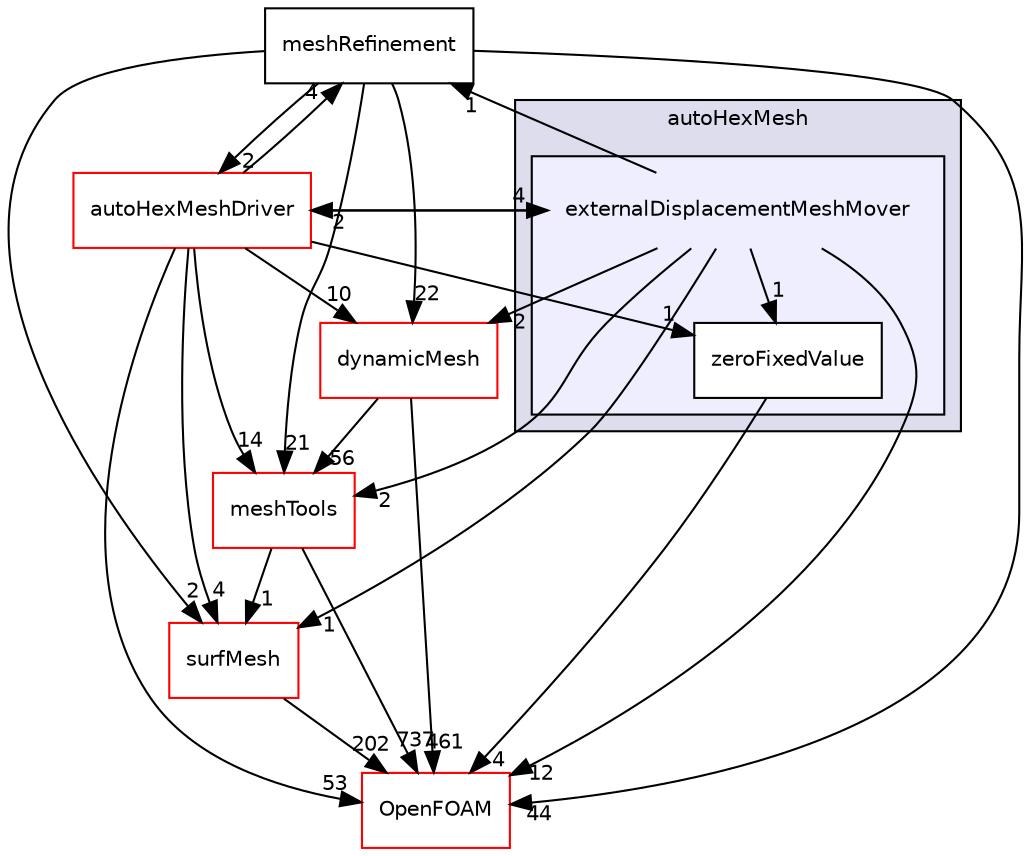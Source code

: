 digraph "src/mesh/autoMesh/autoHexMesh/externalDisplacementMeshMover" {
  bgcolor=transparent;
  compound=true
  node [ fontsize="10", fontname="Helvetica"];
  edge [ labelfontsize="10", labelfontname="Helvetica"];
  subgraph clusterdir_2ed70c589061122d8c252fc1024d37eb {
    graph [ bgcolor="#ddddee", pencolor="black", label="autoHexMesh" fontname="Helvetica", fontsize="10", URL="dir_2ed70c589061122d8c252fc1024d37eb.html"]
  subgraph clusterdir_39a845b99ff4e6281f01698b450f2151 {
    graph [ bgcolor="#eeeeff", pencolor="black", label="" URL="dir_39a845b99ff4e6281f01698b450f2151.html"];
    dir_39a845b99ff4e6281f01698b450f2151 [shape=plaintext label="externalDisplacementMeshMover"];
    dir_bc9c0139509964d55a9cfe695a96c5ac [shape=box label="zeroFixedValue" color="black" fillcolor="white" style="filled" URL="dir_bc9c0139509964d55a9cfe695a96c5ac.html"];
  }
  }
  dir_0a88fe22feb23ce5f078a04a1df67721 [shape=box label="surfMesh" color="red" URL="dir_0a88fe22feb23ce5f078a04a1df67721.html"];
  dir_ae30ad0bef50cf391b24c614251bb9fd [shape=box label="meshTools" color="red" URL="dir_ae30ad0bef50cf391b24c614251bb9fd.html"];
  dir_63742796c427c97a292c80f7db71da36 [shape=box label="dynamicMesh" color="red" URL="dir_63742796c427c97a292c80f7db71da36.html"];
  dir_13a20c14e7e4ec675a9e8693c94f98d4 [shape=box label="meshRefinement" URL="dir_13a20c14e7e4ec675a9e8693c94f98d4.html"];
  dir_a4c6b2cc7c246ae75e729d303ab27485 [shape=box label="autoHexMeshDriver" color="red" URL="dir_a4c6b2cc7c246ae75e729d303ab27485.html"];
  dir_c5473ff19b20e6ec4dfe5c310b3778a8 [shape=box label="OpenFOAM" color="red" URL="dir_c5473ff19b20e6ec4dfe5c310b3778a8.html"];
  dir_0a88fe22feb23ce5f078a04a1df67721->dir_c5473ff19b20e6ec4dfe5c310b3778a8 [headlabel="202", labeldistance=1.5 headhref="dir_002679_001887.html"];
  dir_ae30ad0bef50cf391b24c614251bb9fd->dir_0a88fe22feb23ce5f078a04a1df67721 [headlabel="1", labeldistance=1.5 headhref="dir_001741_002679.html"];
  dir_ae30ad0bef50cf391b24c614251bb9fd->dir_c5473ff19b20e6ec4dfe5c310b3778a8 [headlabel="737", labeldistance=1.5 headhref="dir_001741_001887.html"];
  dir_63742796c427c97a292c80f7db71da36->dir_ae30ad0bef50cf391b24c614251bb9fd [headlabel="56", labeldistance=1.5 headhref="dir_000802_001741.html"];
  dir_63742796c427c97a292c80f7db71da36->dir_c5473ff19b20e6ec4dfe5c310b3778a8 [headlabel="461", labeldistance=1.5 headhref="dir_000802_001887.html"];
  dir_13a20c14e7e4ec675a9e8693c94f98d4->dir_0a88fe22feb23ce5f078a04a1df67721 [headlabel="2", labeldistance=1.5 headhref="dir_001719_002679.html"];
  dir_13a20c14e7e4ec675a9e8693c94f98d4->dir_ae30ad0bef50cf391b24c614251bb9fd [headlabel="21", labeldistance=1.5 headhref="dir_001719_001741.html"];
  dir_13a20c14e7e4ec675a9e8693c94f98d4->dir_63742796c427c97a292c80f7db71da36 [headlabel="22", labeldistance=1.5 headhref="dir_001719_000802.html"];
  dir_13a20c14e7e4ec675a9e8693c94f98d4->dir_a4c6b2cc7c246ae75e729d303ab27485 [headlabel="2", labeldistance=1.5 headhref="dir_001719_001712.html"];
  dir_13a20c14e7e4ec675a9e8693c94f98d4->dir_c5473ff19b20e6ec4dfe5c310b3778a8 [headlabel="44", labeldistance=1.5 headhref="dir_001719_001887.html"];
  dir_39a845b99ff4e6281f01698b450f2151->dir_0a88fe22feb23ce5f078a04a1df67721 [headlabel="1", labeldistance=1.5 headhref="dir_001717_002679.html"];
  dir_39a845b99ff4e6281f01698b450f2151->dir_ae30ad0bef50cf391b24c614251bb9fd [headlabel="2", labeldistance=1.5 headhref="dir_001717_001741.html"];
  dir_39a845b99ff4e6281f01698b450f2151->dir_63742796c427c97a292c80f7db71da36 [headlabel="2", labeldistance=1.5 headhref="dir_001717_000802.html"];
  dir_39a845b99ff4e6281f01698b450f2151->dir_13a20c14e7e4ec675a9e8693c94f98d4 [headlabel="1", labeldistance=1.5 headhref="dir_001717_001719.html"];
  dir_39a845b99ff4e6281f01698b450f2151->dir_bc9c0139509964d55a9cfe695a96c5ac [headlabel="1", labeldistance=1.5 headhref="dir_001717_001718.html"];
  dir_39a845b99ff4e6281f01698b450f2151->dir_a4c6b2cc7c246ae75e729d303ab27485 [headlabel="2", labeldistance=1.5 headhref="dir_001717_001712.html"];
  dir_39a845b99ff4e6281f01698b450f2151->dir_c5473ff19b20e6ec4dfe5c310b3778a8 [headlabel="12", labeldistance=1.5 headhref="dir_001717_001887.html"];
  dir_a4c6b2cc7c246ae75e729d303ab27485->dir_0a88fe22feb23ce5f078a04a1df67721 [headlabel="4", labeldistance=1.5 headhref="dir_001712_002679.html"];
  dir_a4c6b2cc7c246ae75e729d303ab27485->dir_ae30ad0bef50cf391b24c614251bb9fd [headlabel="14", labeldistance=1.5 headhref="dir_001712_001741.html"];
  dir_a4c6b2cc7c246ae75e729d303ab27485->dir_63742796c427c97a292c80f7db71da36 [headlabel="10", labeldistance=1.5 headhref="dir_001712_000802.html"];
  dir_a4c6b2cc7c246ae75e729d303ab27485->dir_13a20c14e7e4ec675a9e8693c94f98d4 [headlabel="4", labeldistance=1.5 headhref="dir_001712_001719.html"];
  dir_a4c6b2cc7c246ae75e729d303ab27485->dir_39a845b99ff4e6281f01698b450f2151 [headlabel="4", labeldistance=1.5 headhref="dir_001712_001717.html"];
  dir_a4c6b2cc7c246ae75e729d303ab27485->dir_bc9c0139509964d55a9cfe695a96c5ac [headlabel="1", labeldistance=1.5 headhref="dir_001712_001718.html"];
  dir_a4c6b2cc7c246ae75e729d303ab27485->dir_c5473ff19b20e6ec4dfe5c310b3778a8 [headlabel="53", labeldistance=1.5 headhref="dir_001712_001887.html"];
  dir_bc9c0139509964d55a9cfe695a96c5ac->dir_c5473ff19b20e6ec4dfe5c310b3778a8 [headlabel="4", labeldistance=1.5 headhref="dir_001718_001887.html"];
}

